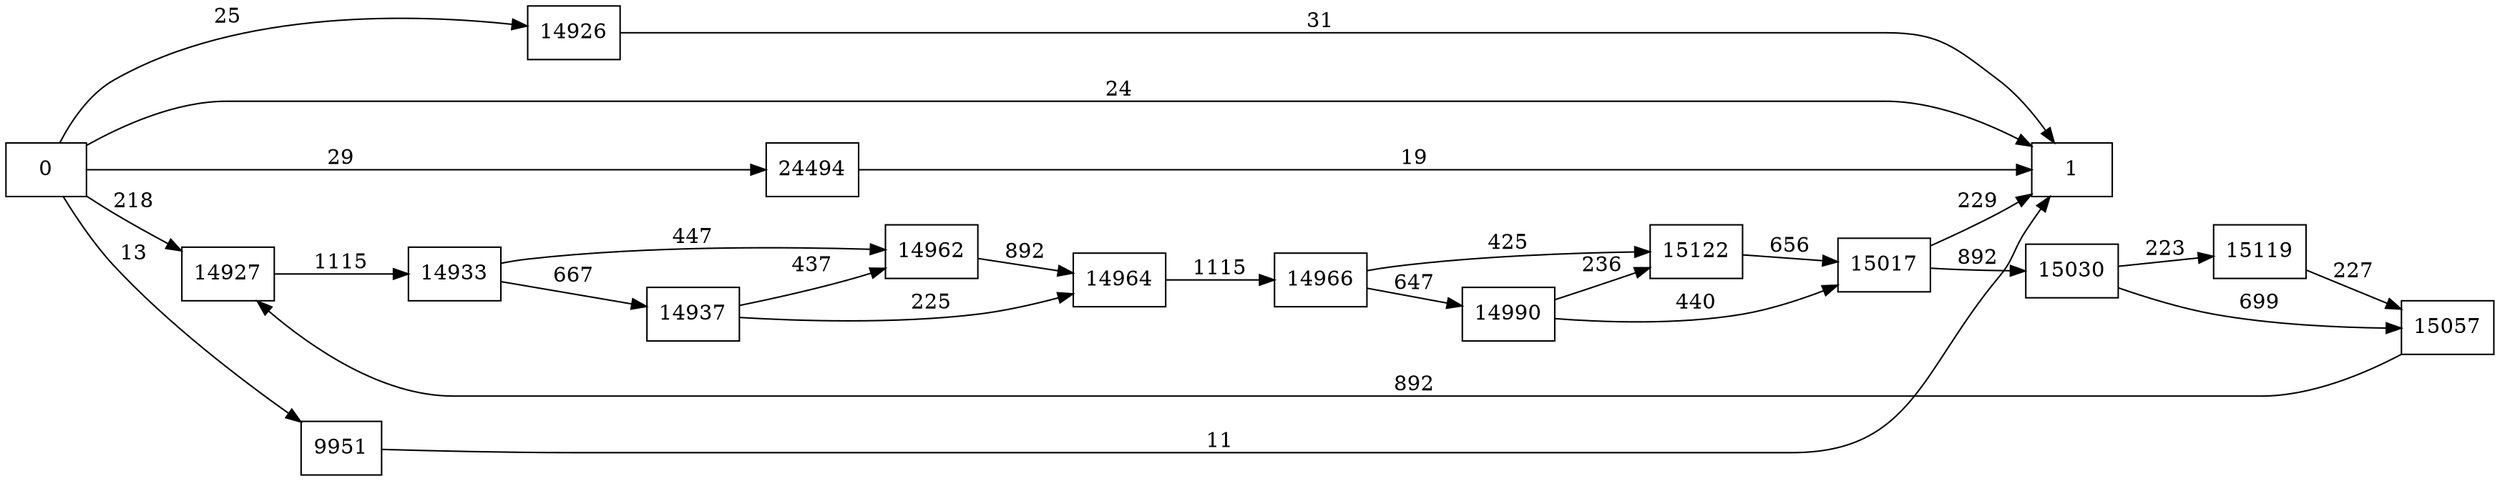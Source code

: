 digraph {
	graph [rankdir=LR]
	node [shape=rectangle]
	9951 -> 1 [label=11]
	14926 -> 1 [label=31]
	14927 -> 14933 [label=1115]
	14933 -> 14937 [label=667]
	14933 -> 14962 [label=447]
	14937 -> 14962 [label=437]
	14937 -> 14964 [label=225]
	14962 -> 14964 [label=892]
	14964 -> 14966 [label=1115]
	14966 -> 14990 [label=647]
	14966 -> 15122 [label=425]
	14990 -> 15017 [label=440]
	14990 -> 15122 [label=236]
	15017 -> 15030 [label=892]
	15017 -> 1 [label=229]
	15030 -> 15057 [label=699]
	15030 -> 15119 [label=223]
	15057 -> 14927 [label=892]
	15119 -> 15057 [label=227]
	15122 -> 15017 [label=656]
	24494 -> 1 [label=19]
	0 -> 14927 [label=218]
	0 -> 1 [label=24]
	0 -> 9951 [label=13]
	0 -> 14926 [label=25]
	0 -> 24494 [label=29]
}
